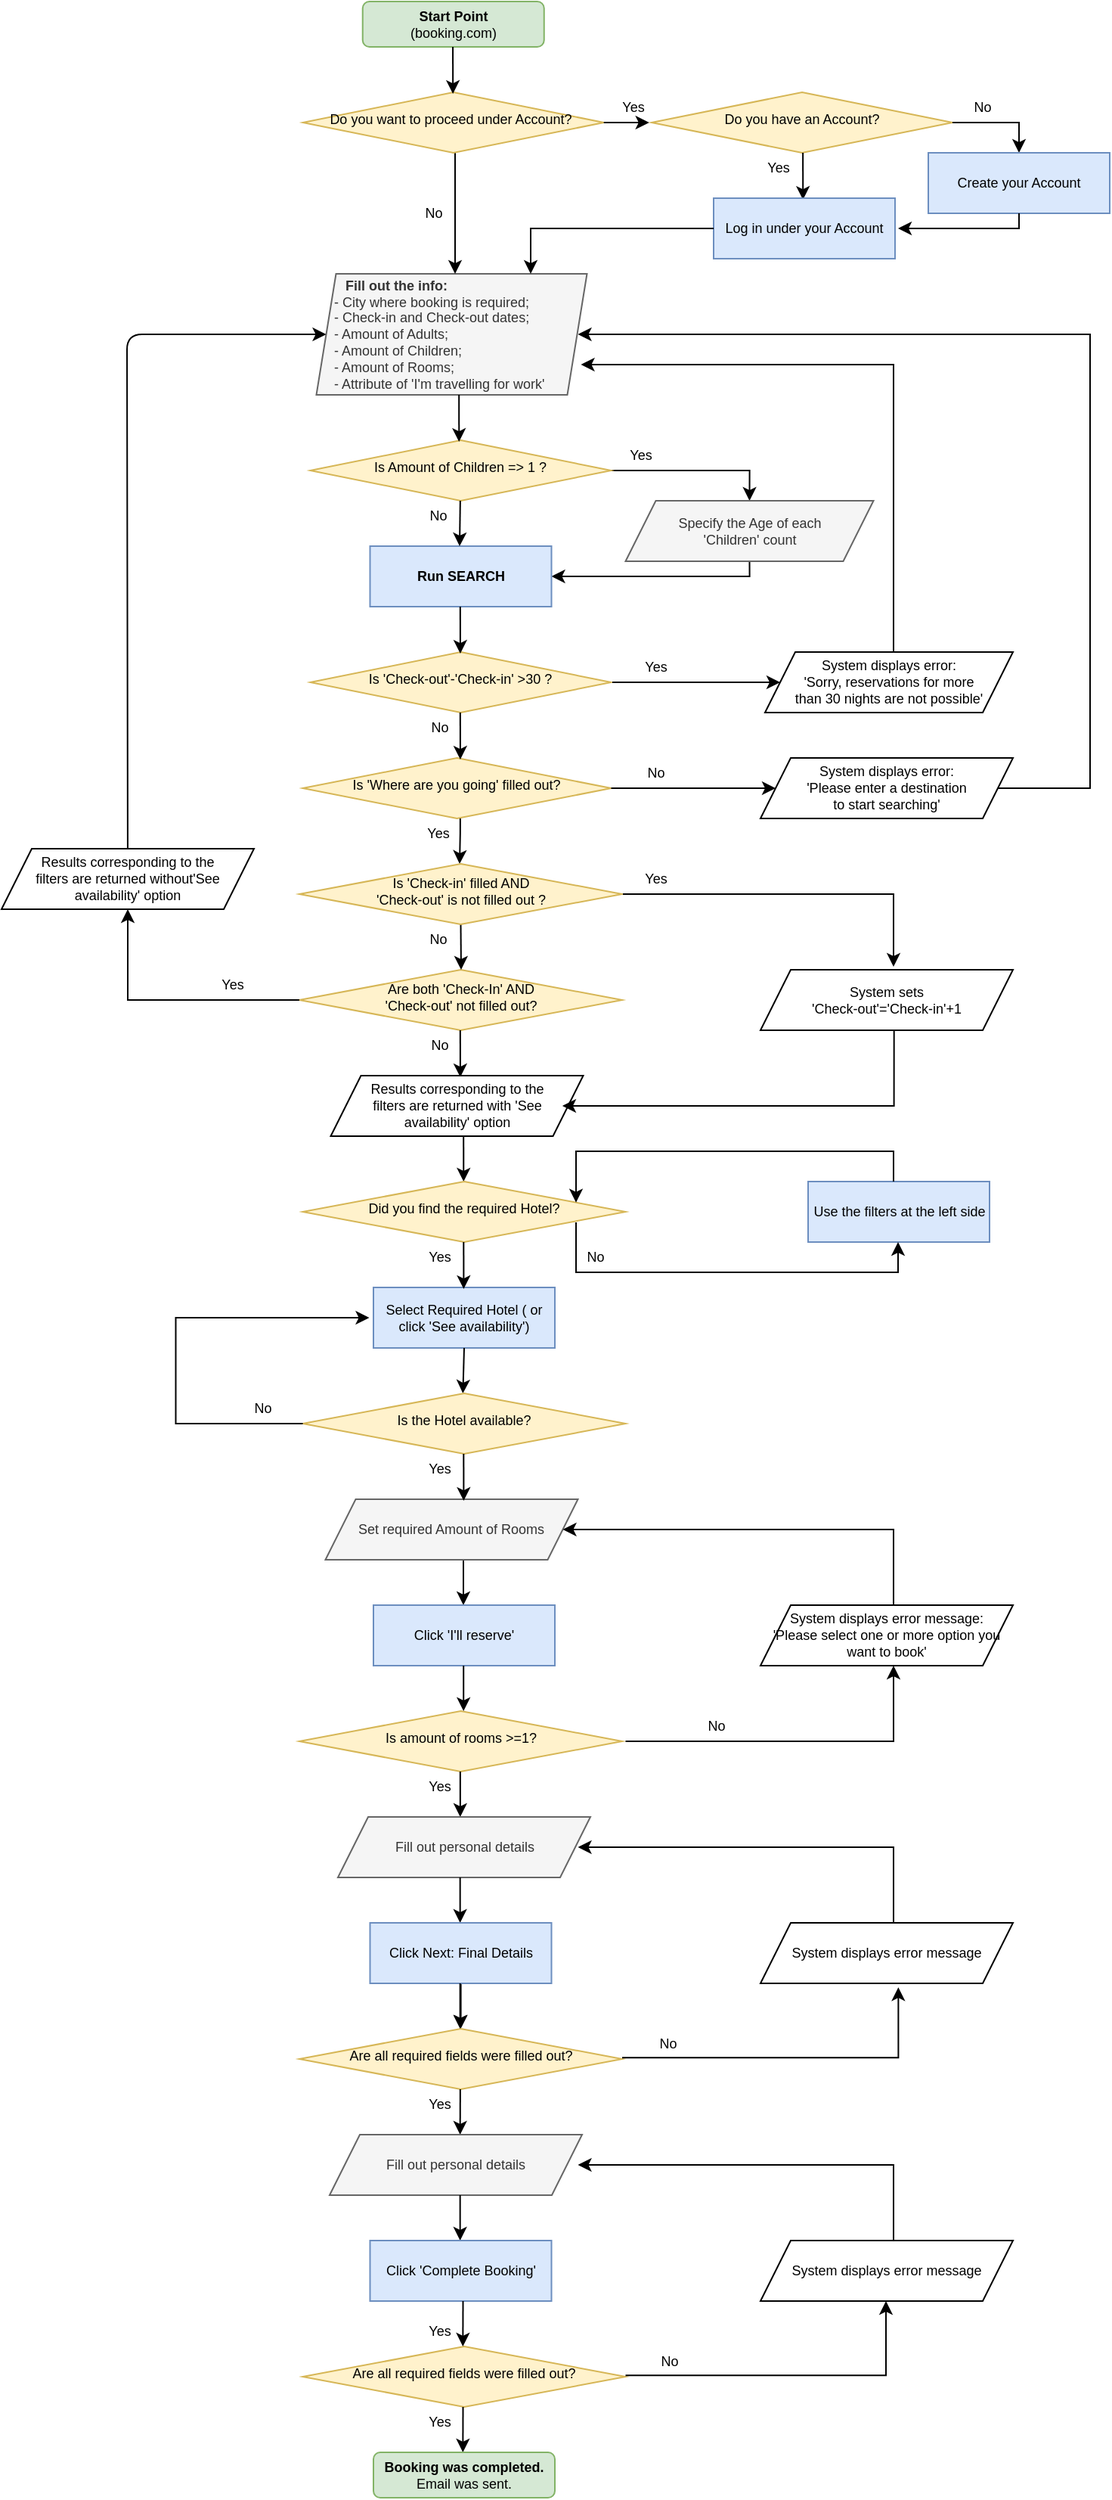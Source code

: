 <mxfile version="14.7.7" type="device"><diagram id="C5RBs43oDa-KdzZeNtuy" name="Page-1"><mxGraphModel dx="1422" dy="1931" grid="1" gridSize="10" guides="1" tooltips="1" connect="1" arrows="1" fold="1" page="1" pageScale="1" pageWidth="827" pageHeight="1169" math="0" shadow="0"><root><mxCell id="WIyWlLk6GJQsqaUBKTNV-0"/><mxCell id="WIyWlLk6GJQsqaUBKTNV-1" parent="WIyWlLk6GJQsqaUBKTNV-0"/><mxCell id="WIyWlLk6GJQsqaUBKTNV-12" value="&lt;b&gt;Start Point&lt;br style=&quot;font-size: 9px&quot;&gt;&lt;/b&gt;(booking.com)" style="rounded=1;whiteSpace=wrap;html=1;fontSize=9;glass=0;strokeWidth=1;shadow=0;fillColor=#d5e8d4;strokeColor=#82b366;" parent="WIyWlLk6GJQsqaUBKTNV-1" vertex="1"><mxGeometry x="268.87" y="-160" width="120" height="30" as="geometry"/></mxCell><mxCell id="S8VlL-_bGx9k1vK85Cva-0" value="&amp;nbsp; &amp;nbsp; &amp;nbsp; &amp;nbsp;&lt;b style=&quot;font-size: 9px;&quot;&gt;Fill out the info:&lt;/b&gt;&lt;br style=&quot;font-size: 9px;&quot;&gt;&amp;nbsp; &amp;nbsp; - City where booking is required;&lt;br style=&quot;font-size: 9px;&quot;&gt;&amp;nbsp; &amp;nbsp; - Check-in and Check-out dates;&lt;br style=&quot;font-size: 9px;&quot;&gt;&amp;nbsp; &amp;nbsp; - Amount of Adults;&lt;br style=&quot;font-size: 9px;&quot;&gt;&amp;nbsp; &amp;nbsp; - Amount of Children;&lt;br style=&quot;font-size: 9px;&quot;&gt;&amp;nbsp; &amp;nbsp; - Amount of Rooms;&lt;br style=&quot;font-size: 9px;&quot;&gt;&amp;nbsp; &amp;nbsp; - Attribute of 'I'm travelling for work'" style="shape=parallelogram;perimeter=parallelogramPerimeter;whiteSpace=wrap;html=1;fixedSize=1;align=left;fontSize=9;size=13;fillColor=#f5f5f5;strokeColor=#666666;fontColor=#333333;" parent="WIyWlLk6GJQsqaUBKTNV-1" vertex="1"><mxGeometry x="238.25" y="20" width="179" height="80" as="geometry"/></mxCell><mxCell id="S8VlL-_bGx9k1vK85Cva-6" style="edgeStyle=orthogonalEdgeStyle;rounded=0;orthogonalLoop=1;jettySize=auto;html=1;exitX=1;exitY=0.5;exitDx=0;exitDy=0;fontSize=9;entryX=0.5;entryY=0;entryDx=0;entryDy=0;" parent="WIyWlLk6GJQsqaUBKTNV-1" source="S8VlL-_bGx9k1vK85Cva-2" target="S8VlL-_bGx9k1vK85Cva-7" edge="1"><mxGeometry relative="1" as="geometry"><mxPoint x="499.25" y="210" as="targetPoint"/></mxGeometry></mxCell><mxCell id="S8VlL-_bGx9k1vK85Cva-2" value="Is Amount of Children =&amp;gt; 1 ?" style="rhombus;whiteSpace=wrap;html=1;shadow=0;fontFamily=Helvetica;fontSize=9;align=center;strokeWidth=1;spacing=6;spacingTop=-4;fillColor=#fff2cc;strokeColor=#d6b656;" parent="WIyWlLk6GJQsqaUBKTNV-1" vertex="1"><mxGeometry x="234.25" y="130" width="199" height="40" as="geometry"/></mxCell><mxCell id="S8VlL-_bGx9k1vK85Cva-27" style="edgeStyle=orthogonalEdgeStyle;rounded=0;orthogonalLoop=1;jettySize=auto;html=1;exitX=0.5;exitY=1;exitDx=0;exitDy=0;entryX=1;entryY=0.5;entryDx=0;entryDy=0;fontSize=9;" parent="WIyWlLk6GJQsqaUBKTNV-1" source="S8VlL-_bGx9k1vK85Cva-7" target="S8VlL-_bGx9k1vK85Cva-23" edge="1"><mxGeometry relative="1" as="geometry"><Array as="points"><mxPoint x="525" y="220"/></Array></mxGeometry></mxCell><mxCell id="S8VlL-_bGx9k1vK85Cva-7" value="&lt;font style=&quot;font-size: 9px&quot;&gt;Specify the Age of each &lt;br&gt;'Children' count&lt;/font&gt;" style="shape=parallelogram;perimeter=parallelogramPerimeter;whiteSpace=wrap;html=1;fixedSize=1;fontSize=9;fillColor=#f5f5f5;strokeColor=#666666;fontColor=#333333;" parent="WIyWlLk6GJQsqaUBKTNV-1" vertex="1"><mxGeometry x="442.75" y="170" width="164" height="40" as="geometry"/></mxCell><mxCell id="S8VlL-_bGx9k1vK85Cva-23" value="&lt;font style=&quot;font-size: 9px&quot;&gt;&lt;b&gt;Run SEARCH&lt;/b&gt;&lt;/font&gt;" style="rounded=0;whiteSpace=wrap;html=1;fontSize=9;fillColor=#dae8fc;strokeColor=#6c8ebf;" parent="WIyWlLk6GJQsqaUBKTNV-1" vertex="1"><mxGeometry x="273.75" y="200" width="120" height="40" as="geometry"/></mxCell><mxCell id="S8VlL-_bGx9k1vK85Cva-28" value="Yes" style="text;html=1;strokeColor=none;fillColor=none;align=center;verticalAlign=middle;whiteSpace=wrap;rounded=0;fontSize=9;" parent="WIyWlLk6GJQsqaUBKTNV-1" vertex="1"><mxGeometry x="433.25" y="130" width="40" height="20" as="geometry"/></mxCell><mxCell id="S8VlL-_bGx9k1vK85Cva-29" value="No" style="text;html=1;strokeColor=none;fillColor=none;align=center;verticalAlign=middle;whiteSpace=wrap;rounded=0;fontSize=9;" parent="WIyWlLk6GJQsqaUBKTNV-1" vertex="1"><mxGeometry x="299.25" y="170" width="40" height="20" as="geometry"/></mxCell><mxCell id="S8VlL-_bGx9k1vK85Cva-31" value="Is 'Check-out'-'Check-in' &amp;gt;30 ?" style="rhombus;whiteSpace=wrap;html=1;shadow=0;fontFamily=Helvetica;fontSize=9;align=center;strokeWidth=1;spacing=6;spacingTop=-4;fillColor=#fff2cc;strokeColor=#d6b656;" parent="WIyWlLk6GJQsqaUBKTNV-1" vertex="1"><mxGeometry x="234.25" y="270" width="199" height="40" as="geometry"/></mxCell><mxCell id="S8VlL-_bGx9k1vK85Cva-32" value="&lt;font style=&quot;font-size: 9px&quot;&gt;System displays error:&lt;br&gt;'Sorry, reservations for more &lt;br&gt;than 30 nights are not possible'&lt;br&gt;&lt;/font&gt;" style="shape=parallelogram;perimeter=parallelogramPerimeter;whiteSpace=wrap;html=1;fixedSize=1;fontSize=9;" parent="WIyWlLk6GJQsqaUBKTNV-1" vertex="1"><mxGeometry x="535" y="270" width="164" height="40" as="geometry"/></mxCell><mxCell id="S8VlL-_bGx9k1vK85Cva-34" value="Yes" style="text;html=1;strokeColor=none;fillColor=none;align=center;verticalAlign=middle;whiteSpace=wrap;rounded=0;fontSize=9;" parent="WIyWlLk6GJQsqaUBKTNV-1" vertex="1"><mxGeometry x="443.25" y="270" width="40" height="20" as="geometry"/></mxCell><mxCell id="S8VlL-_bGx9k1vK85Cva-36" value="No" style="text;html=1;strokeColor=none;fillColor=none;align=center;verticalAlign=middle;whiteSpace=wrap;rounded=0;fontSize=9;" parent="WIyWlLk6GJQsqaUBKTNV-1" vertex="1"><mxGeometry x="299.87" y="310" width="40" height="20" as="geometry"/></mxCell><mxCell id="S8VlL-_bGx9k1vK85Cva-39" value="Is 'Where are you going' filled out?" style="rhombus;whiteSpace=wrap;html=1;shadow=0;fontFamily=Helvetica;fontSize=9;align=center;strokeWidth=1;spacing=6;spacingTop=-4;fillColor=#fff2cc;strokeColor=#d6b656;" parent="WIyWlLk6GJQsqaUBKTNV-1" vertex="1"><mxGeometry x="229.25" y="340" width="204" height="40" as="geometry"/></mxCell><mxCell id="S8VlL-_bGx9k1vK85Cva-41" value="&lt;font style=&quot;font-size: 9px&quot;&gt;System displays error:&lt;br&gt;'Please enter a destination &lt;br&gt;to start searching'&lt;br&gt;&lt;/font&gt;" style="shape=parallelogram;perimeter=parallelogramPerimeter;whiteSpace=wrap;html=1;fixedSize=1;fontSize=9;" parent="WIyWlLk6GJQsqaUBKTNV-1" vertex="1"><mxGeometry x="532" y="340" width="167" height="40" as="geometry"/></mxCell><mxCell id="S8VlL-_bGx9k1vK85Cva-42" value="No" style="text;html=1;strokeColor=none;fillColor=none;align=center;verticalAlign=middle;whiteSpace=wrap;rounded=0;fontSize=9;" parent="WIyWlLk6GJQsqaUBKTNV-1" vertex="1"><mxGeometry x="443.25" y="340" width="40" height="20" as="geometry"/></mxCell><mxCell id="S8VlL-_bGx9k1vK85Cva-47" style="edgeStyle=orthogonalEdgeStyle;rounded=0;orthogonalLoop=1;jettySize=auto;html=1;exitX=0.5;exitY=1;exitDx=0;exitDy=0;fontSize=9;" parent="WIyWlLk6GJQsqaUBKTNV-1" edge="1"><mxGeometry relative="1" as="geometry"><mxPoint x="333.42" y="380" as="sourcePoint"/><mxPoint x="333" y="410" as="targetPoint"/><Array as="points"><mxPoint x="333.25" y="390"/><mxPoint x="333.25" y="390"/></Array></mxGeometry></mxCell><mxCell id="S8VlL-_bGx9k1vK85Cva-48" value="Yes" style="text;html=1;strokeColor=none;fillColor=none;align=center;verticalAlign=middle;whiteSpace=wrap;rounded=0;fontSize=9;" parent="WIyWlLk6GJQsqaUBKTNV-1" vertex="1"><mxGeometry x="299.25" y="380" width="40" height="20" as="geometry"/></mxCell><mxCell id="S8VlL-_bGx9k1vK85Cva-50" value="Are both 'Check-In' AND &lt;br&gt;'Check-out' not filled out?" style="rhombus;whiteSpace=wrap;html=1;shadow=0;fontFamily=Helvetica;fontSize=9;align=center;strokeWidth=1;spacing=6;spacingTop=-4;fillColor=#fff2cc;strokeColor=#d6b656;" parent="WIyWlLk6GJQsqaUBKTNV-1" vertex="1"><mxGeometry x="227" y="480" width="213.5" height="40" as="geometry"/></mxCell><mxCell id="S8VlL-_bGx9k1vK85Cva-53" value="Yes" style="text;html=1;strokeColor=none;fillColor=none;align=center;verticalAlign=middle;whiteSpace=wrap;rounded=0;fontSize=9;" parent="WIyWlLk6GJQsqaUBKTNV-1" vertex="1"><mxGeometry x="443.25" y="410" width="40" height="20" as="geometry"/></mxCell><mxCell id="S8VlL-_bGx9k1vK85Cva-55" style="edgeStyle=orthogonalEdgeStyle;rounded=0;orthogonalLoop=1;jettySize=auto;html=1;exitX=0.5;exitY=1;exitDx=0;exitDy=0;fontSize=9;" parent="WIyWlLk6GJQsqaUBKTNV-1" source="03BfWyK5PnUhV9TRKpgC-26" edge="1"><mxGeometry relative="1" as="geometry"><mxPoint x="334.04" y="460" as="sourcePoint"/><mxPoint x="334" y="480" as="targetPoint"/><Array as="points"/></mxGeometry></mxCell><mxCell id="S8VlL-_bGx9k1vK85Cva-56" value="No" style="text;html=1;strokeColor=none;fillColor=none;align=center;verticalAlign=middle;whiteSpace=wrap;rounded=0;fontSize=9;" parent="WIyWlLk6GJQsqaUBKTNV-1" vertex="1"><mxGeometry x="299.25" y="450" width="40" height="20" as="geometry"/></mxCell><mxCell id="S8VlL-_bGx9k1vK85Cva-71" value="" style="endArrow=classic;html=1;fontSize=9;" parent="WIyWlLk6GJQsqaUBKTNV-1" edge="1"><mxGeometry width="50" height="50" relative="1" as="geometry"><mxPoint x="330" y="-60" as="sourcePoint"/><mxPoint x="330" y="20" as="targetPoint"/></mxGeometry></mxCell><mxCell id="S8VlL-_bGx9k1vK85Cva-73" value="" style="endArrow=classic;html=1;fontSize=9;entryX=0.531;entryY=0.013;entryDx=0;entryDy=0;entryPerimeter=0;" parent="WIyWlLk6GJQsqaUBKTNV-1" edge="1"><mxGeometry width="50" height="50" relative="1" as="geometry"><mxPoint x="332.58" y="100" as="sourcePoint"/><mxPoint x="332.629" y="131.04" as="targetPoint"/></mxGeometry></mxCell><mxCell id="S8VlL-_bGx9k1vK85Cva-74" value="" style="endArrow=classic;html=1;fontSize=9;" parent="WIyWlLk6GJQsqaUBKTNV-1" edge="1"><mxGeometry width="50" height="50" relative="1" as="geometry"><mxPoint x="333.42" y="170" as="sourcePoint"/><mxPoint x="333" y="200" as="targetPoint"/></mxGeometry></mxCell><mxCell id="S8VlL-_bGx9k1vK85Cva-76" value="" style="endArrow=classic;html=1;fontSize=9;entryX=0.531;entryY=0.013;entryDx=0;entryDy=0;entryPerimeter=0;" parent="WIyWlLk6GJQsqaUBKTNV-1" edge="1"><mxGeometry width="50" height="50" relative="1" as="geometry"><mxPoint x="333.41" y="240.0" as="sourcePoint"/><mxPoint x="333.459" y="271.04" as="targetPoint"/></mxGeometry></mxCell><mxCell id="S8VlL-_bGx9k1vK85Cva-81" value="&lt;font style=&quot;font-size: 9px&quot;&gt;Select Required Hotel ( or click 'See availability')&lt;/font&gt;" style="rounded=0;whiteSpace=wrap;html=1;fontSize=9;fillColor=#dae8fc;strokeColor=#6c8ebf;" parent="WIyWlLk6GJQsqaUBKTNV-1" vertex="1"><mxGeometry x="276" y="690" width="120" height="40" as="geometry"/></mxCell><mxCell id="S8VlL-_bGx9k1vK85Cva-84" value="" style="endArrow=classic;html=1;fontSize=9;entryX=0.531;entryY=0.013;entryDx=0;entryDy=0;entryPerimeter=0;" parent="WIyWlLk6GJQsqaUBKTNV-1" edge="1"><mxGeometry width="50" height="50" relative="1" as="geometry"><mxPoint x="335.6" y="588.96" as="sourcePoint"/><mxPoint x="335.649" y="620" as="targetPoint"/></mxGeometry></mxCell><mxCell id="S8VlL-_bGx9k1vK85Cva-87" value="" style="endArrow=classic;html=1;fontSize=9;exitX=0.5;exitY=1;exitDx=0;exitDy=0;" parent="WIyWlLk6GJQsqaUBKTNV-1" source="S8VlL-_bGx9k1vK85Cva-81" edge="1"><mxGeometry width="50" height="50" relative="1" as="geometry"><mxPoint x="345.6" y="668.96" as="sourcePoint"/><mxPoint x="335.175" y="760" as="targetPoint"/></mxGeometry></mxCell><mxCell id="S8VlL-_bGx9k1vK85Cva-88" value="" style="endArrow=classic;html=1;fontSize=9;" parent="WIyWlLk6GJQsqaUBKTNV-1" edge="1"><mxGeometry width="50" height="50" relative="1" as="geometry"><mxPoint x="335.5" y="870" as="sourcePoint"/><mxPoint x="335.5" y="900" as="targetPoint"/></mxGeometry></mxCell><mxCell id="S8VlL-_bGx9k1vK85Cva-89" value="&lt;font style=&quot;font-size: 9px&quot;&gt;Click 'I'll reserve'&lt;/font&gt;" style="rounded=0;whiteSpace=wrap;html=1;fontSize=9;fillColor=#dae8fc;strokeColor=#6c8ebf;" parent="WIyWlLk6GJQsqaUBKTNV-1" vertex="1"><mxGeometry x="276" y="900" width="120" height="40" as="geometry"/></mxCell><mxCell id="S8VlL-_bGx9k1vK85Cva-90" value="Is amount of rooms &amp;gt;=1?" style="rhombus;whiteSpace=wrap;html=1;shadow=0;fontFamily=Helvetica;fontSize=9;align=center;strokeWidth=1;spacing=6;spacingTop=-4;fillColor=#fff2cc;strokeColor=#d6b656;" parent="WIyWlLk6GJQsqaUBKTNV-1" vertex="1"><mxGeometry x="227" y="970" width="213.5" height="40" as="geometry"/></mxCell><mxCell id="S8VlL-_bGx9k1vK85Cva-91" value="" style="endArrow=classic;html=1;fontSize=9;" parent="WIyWlLk6GJQsqaUBKTNV-1" edge="1"><mxGeometry width="50" height="50" relative="1" as="geometry"><mxPoint x="335.6" y="940" as="sourcePoint"/><mxPoint x="335.6" y="970" as="targetPoint"/></mxGeometry></mxCell><mxCell id="03BfWyK5PnUhV9TRKpgC-1" value="Do you want to proceed under Account?&amp;nbsp;" style="rhombus;whiteSpace=wrap;html=1;shadow=0;fontFamily=Helvetica;fontSize=9;align=center;strokeWidth=1;spacing=6;spacingTop=-4;fillColor=#fff2cc;strokeColor=#d6b656;" parent="WIyWlLk6GJQsqaUBKTNV-1" vertex="1"><mxGeometry x="229.37" y="-100" width="199" height="40" as="geometry"/></mxCell><mxCell id="03BfWyK5PnUhV9TRKpgC-2" value="" style="endArrow=classic;html=1;fontSize=9;entryX=0.531;entryY=0.013;entryDx=0;entryDy=0;entryPerimeter=0;" parent="WIyWlLk6GJQsqaUBKTNV-1" edge="1"><mxGeometry width="50" height="50" relative="1" as="geometry"><mxPoint x="328.53" y="-130" as="sourcePoint"/><mxPoint x="328.579" y="-98.96" as="targetPoint"/></mxGeometry></mxCell><mxCell id="03BfWyK5PnUhV9TRKpgC-4" value="Yes" style="text;html=1;strokeColor=none;fillColor=none;align=center;verticalAlign=middle;whiteSpace=wrap;rounded=0;fontSize=9;" parent="WIyWlLk6GJQsqaUBKTNV-1" vertex="1"><mxGeometry x="428.37" y="-100" width="40" height="20" as="geometry"/></mxCell><mxCell id="03BfWyK5PnUhV9TRKpgC-5" value="Do you have an Account?" style="rhombus;whiteSpace=wrap;html=1;shadow=0;fontFamily=Helvetica;fontSize=9;align=center;strokeWidth=1;spacing=6;spacingTop=-4;fillColor=#fff2cc;strokeColor=#d6b656;" parent="WIyWlLk6GJQsqaUBKTNV-1" vertex="1"><mxGeometry x="460" y="-100" width="199" height="40" as="geometry"/></mxCell><mxCell id="03BfWyK5PnUhV9TRKpgC-6" style="edgeStyle=orthogonalEdgeStyle;rounded=0;orthogonalLoop=1;jettySize=auto;html=1;exitX=1;exitY=0.5;exitDx=0;exitDy=0;fontSize=9;" parent="WIyWlLk6GJQsqaUBKTNV-1" edge="1"><mxGeometry relative="1" as="geometry"><mxPoint x="703" y="-60" as="targetPoint"/><mxPoint x="659" y="-80" as="sourcePoint"/><Array as="points"><mxPoint x="703" y="-80"/></Array></mxGeometry></mxCell><mxCell id="03BfWyK5PnUhV9TRKpgC-7" value="No" style="text;html=1;strokeColor=none;fillColor=none;align=center;verticalAlign=middle;whiteSpace=wrap;rounded=0;fontSize=9;" parent="WIyWlLk6GJQsqaUBKTNV-1" vertex="1"><mxGeometry x="659" y="-100" width="40" height="20" as="geometry"/></mxCell><mxCell id="03BfWyK5PnUhV9TRKpgC-9" value="&lt;font style=&quot;font-size: 9px&quot;&gt;Create your Account&lt;/font&gt;" style="rounded=0;whiteSpace=wrap;html=1;fontSize=9;fillColor=#dae8fc;strokeColor=#6c8ebf;" parent="WIyWlLk6GJQsqaUBKTNV-1" vertex="1"><mxGeometry x="643" y="-60" width="120" height="40" as="geometry"/></mxCell><mxCell id="03BfWyK5PnUhV9TRKpgC-10" value="" style="endArrow=classic;html=1;fontSize=9;entryX=0.531;entryY=0.013;entryDx=0;entryDy=0;entryPerimeter=0;" parent="WIyWlLk6GJQsqaUBKTNV-1" edge="1"><mxGeometry width="50" height="50" relative="1" as="geometry"><mxPoint x="560.06" y="-60" as="sourcePoint"/><mxPoint x="560.109" y="-28.96" as="targetPoint"/></mxGeometry></mxCell><mxCell id="03BfWyK5PnUhV9TRKpgC-13" value="&lt;font style=&quot;font-size: 9px&quot;&gt;Log in under your Account&lt;/font&gt;" style="rounded=0;whiteSpace=wrap;html=1;fontSize=9;fillColor=#dae8fc;strokeColor=#6c8ebf;" parent="WIyWlLk6GJQsqaUBKTNV-1" vertex="1"><mxGeometry x="501" y="-30" width="120" height="40" as="geometry"/></mxCell><mxCell id="03BfWyK5PnUhV9TRKpgC-15" style="edgeStyle=orthogonalEdgeStyle;rounded=0;orthogonalLoop=1;jettySize=auto;html=1;fontSize=9;exitX=0.5;exitY=1;exitDx=0;exitDy=0;" parent="WIyWlLk6GJQsqaUBKTNV-1" source="03BfWyK5PnUhV9TRKpgC-9" edge="1"><mxGeometry relative="1" as="geometry"><mxPoint x="623" y="-10" as="targetPoint"/><mxPoint x="703" y="-10" as="sourcePoint"/><Array as="points"><mxPoint x="703" y="-10"/><mxPoint x="623" y="-10"/></Array></mxGeometry></mxCell><mxCell id="03BfWyK5PnUhV9TRKpgC-16" value="Yes" style="text;html=1;strokeColor=none;fillColor=none;align=center;verticalAlign=middle;whiteSpace=wrap;rounded=0;fontSize=9;" parent="WIyWlLk6GJQsqaUBKTNV-1" vertex="1"><mxGeometry x="523.5" y="-60" width="40" height="20" as="geometry"/></mxCell><mxCell id="03BfWyK5PnUhV9TRKpgC-18" value="No" style="text;html=1;strokeColor=none;fillColor=none;align=center;verticalAlign=middle;whiteSpace=wrap;rounded=0;fontSize=9;" parent="WIyWlLk6GJQsqaUBKTNV-1" vertex="1"><mxGeometry x="296" y="-30" width="40" height="20" as="geometry"/></mxCell><mxCell id="03BfWyK5PnUhV9TRKpgC-22" value="" style="endArrow=classic;html=1;entryX=0;entryY=0.5;entryDx=0;entryDy=0;" parent="WIyWlLk6GJQsqaUBKTNV-1" target="S8VlL-_bGx9k1vK85Cva-32" edge="1"><mxGeometry width="50" height="50" relative="1" as="geometry"><mxPoint x="434" y="290" as="sourcePoint"/><mxPoint x="484.37" y="280" as="targetPoint"/></mxGeometry></mxCell><mxCell id="03BfWyK5PnUhV9TRKpgC-23" style="edgeStyle=orthogonalEdgeStyle;rounded=0;orthogonalLoop=1;jettySize=auto;html=1;fontSize=9;" parent="WIyWlLk6GJQsqaUBKTNV-1" edge="1"><mxGeometry relative="1" as="geometry"><mxPoint x="413.25" y="80" as="targetPoint"/><mxPoint x="620" y="270" as="sourcePoint"/><Array as="points"><mxPoint x="620" y="80"/></Array></mxGeometry></mxCell><mxCell id="03BfWyK5PnUhV9TRKpgC-24" value="" style="endArrow=classic;html=1;exitX=1;exitY=0.5;exitDx=0;exitDy=0;" parent="WIyWlLk6GJQsqaUBKTNV-1" source="S8VlL-_bGx9k1vK85Cva-39" target="S8VlL-_bGx9k1vK85Cva-41" edge="1"><mxGeometry width="50" height="50" relative="1" as="geometry"><mxPoint x="393.25" y="220" as="sourcePoint"/><mxPoint x="443.25" y="170" as="targetPoint"/></mxGeometry></mxCell><mxCell id="03BfWyK5PnUhV9TRKpgC-25" style="edgeStyle=orthogonalEdgeStyle;rounded=0;orthogonalLoop=1;jettySize=auto;html=1;fontSize=9;exitX=1;exitY=0.5;exitDx=0;exitDy=0;" parent="WIyWlLk6GJQsqaUBKTNV-1" source="S8VlL-_bGx9k1vK85Cva-41" edge="1"><mxGeometry relative="1" as="geometry"><mxPoint x="411.25" y="60" as="targetPoint"/><mxPoint x="654.25" y="440" as="sourcePoint"/><Array as="points"><mxPoint x="750" y="360"/><mxPoint x="750" y="60"/></Array></mxGeometry></mxCell><mxCell id="03BfWyK5PnUhV9TRKpgC-26" value="Is 'Check-in' filled AND &lt;br style=&quot;font-size: 9px;&quot;&gt;'Check-out' is not filled out ?" style="rhombus;whiteSpace=wrap;html=1;shadow=0;fontFamily=Helvetica;fontSize=9;align=center;strokeWidth=1;spacing=6;spacingTop=-4;fillColor=#fff2cc;strokeColor=#d6b656;" parent="WIyWlLk6GJQsqaUBKTNV-1" vertex="1"><mxGeometry x="227" y="410" width="213.5" height="40" as="geometry"/></mxCell><mxCell id="03BfWyK5PnUhV9TRKpgC-27" value="" style="endArrow=classic;html=1;fontSize=9;entryX=0.531;entryY=0.013;entryDx=0;entryDy=0;entryPerimeter=0;" parent="WIyWlLk6GJQsqaUBKTNV-1" edge="1"><mxGeometry width="50" height="50" relative="1" as="geometry"><mxPoint x="333.41" y="520.0" as="sourcePoint"/><mxPoint x="333.459" y="551.04" as="targetPoint"/></mxGeometry></mxCell><mxCell id="03BfWyK5PnUhV9TRKpgC-28" value="No" style="text;html=1;strokeColor=none;fillColor=none;align=center;verticalAlign=middle;whiteSpace=wrap;rounded=0;fontSize=9;" parent="WIyWlLk6GJQsqaUBKTNV-1" vertex="1"><mxGeometry x="299.87" y="520" width="40" height="20" as="geometry"/></mxCell><mxCell id="03BfWyK5PnUhV9TRKpgC-30" value="&lt;font style=&quot;font-size: 9px&quot;&gt;System sets&lt;br&gt;'Check-out'='Check-in'+1&lt;br&gt;&lt;/font&gt;" style="shape=parallelogram;perimeter=parallelogramPerimeter;whiteSpace=wrap;html=1;fixedSize=1;fontSize=9;" parent="WIyWlLk6GJQsqaUBKTNV-1" vertex="1"><mxGeometry x="532" y="480" width="167" height="40" as="geometry"/></mxCell><mxCell id="03BfWyK5PnUhV9TRKpgC-31" value="Results corresponding to the &lt;br&gt;filters are returned with 'See &lt;br&gt;availability' option" style="shape=parallelogram;perimeter=parallelogramPerimeter;whiteSpace=wrap;html=1;fixedSize=1;fontSize=9;" parent="WIyWlLk6GJQsqaUBKTNV-1" vertex="1"><mxGeometry x="247.75" y="550" width="167" height="40" as="geometry"/></mxCell><mxCell id="03BfWyK5PnUhV9TRKpgC-38" style="edgeStyle=orthogonalEdgeStyle;rounded=0;orthogonalLoop=1;jettySize=auto;html=1;fontSize=9;" parent="WIyWlLk6GJQsqaUBKTNV-1" edge="1"><mxGeometry relative="1" as="geometry"><mxPoint x="620" y="478" as="targetPoint"/><mxPoint x="441" y="430" as="sourcePoint"/><Array as="points"><mxPoint x="620" y="430"/><mxPoint x="620" y="478"/></Array></mxGeometry></mxCell><mxCell id="03BfWyK5PnUhV9TRKpgC-39" style="edgeStyle=orthogonalEdgeStyle;rounded=0;orthogonalLoop=1;jettySize=auto;html=1;exitX=0;exitY=0.5;exitDx=0;exitDy=0;fontSize=9;entryX=0.5;entryY=1;entryDx=0;entryDy=0;" parent="WIyWlLk6GJQsqaUBKTNV-1" source="S8VlL-_bGx9k1vK85Cva-50" target="03BfWyK5PnUhV9TRKpgC-32" edge="1"><mxGeometry relative="1" as="geometry"><mxPoint x="143.25" y="520" as="targetPoint"/><mxPoint x="103.25" y="590" as="sourcePoint"/><Array as="points"><mxPoint x="113" y="500"/></Array></mxGeometry></mxCell><mxCell id="03BfWyK5PnUhV9TRKpgC-40" value="Yes" style="text;html=1;strokeColor=none;fillColor=none;align=center;verticalAlign=middle;whiteSpace=wrap;rounded=0;fontSize=9;" parent="WIyWlLk6GJQsqaUBKTNV-1" vertex="1"><mxGeometry x="163.25" y="480" width="40" height="20" as="geometry"/></mxCell><mxCell id="03BfWyK5PnUhV9TRKpgC-41" value="" style="endArrow=classic;html=1;entryX=0;entryY=0.5;entryDx=0;entryDy=0;startArrow=none;" parent="WIyWlLk6GJQsqaUBKTNV-1" source="03BfWyK5PnUhV9TRKpgC-32" target="S8VlL-_bGx9k1vK85Cva-0" edge="1"><mxGeometry width="50" height="50" relative="1" as="geometry"><mxPoint x="143.25" y="560" as="sourcePoint"/><mxPoint x="193.25" y="510" as="targetPoint"/><Array as="points"><mxPoint x="113" y="60"/></Array></mxGeometry></mxCell><mxCell id="03BfWyK5PnUhV9TRKpgC-42" value="Did you find the required Hotel?" style="rhombus;whiteSpace=wrap;html=1;shadow=0;fontFamily=Helvetica;fontSize=9;align=center;strokeWidth=1;spacing=6;spacingTop=-4;fillColor=#fff2cc;strokeColor=#d6b656;" parent="WIyWlLk6GJQsqaUBKTNV-1" vertex="1"><mxGeometry x="229.25" y="620" width="213.5" height="40" as="geometry"/></mxCell><mxCell id="03BfWyK5PnUhV9TRKpgC-43" value="" style="endArrow=classic;html=1;fontSize=9;entryX=0.531;entryY=0.013;entryDx=0;entryDy=0;entryPerimeter=0;" parent="WIyWlLk6GJQsqaUBKTNV-1" edge="1"><mxGeometry width="50" height="50" relative="1" as="geometry"><mxPoint x="335.66" y="660" as="sourcePoint"/><mxPoint x="335.709" y="691.04" as="targetPoint"/></mxGeometry></mxCell><mxCell id="03BfWyK5PnUhV9TRKpgC-44" value="Yes" style="text;html=1;strokeColor=none;fillColor=none;align=center;verticalAlign=middle;whiteSpace=wrap;rounded=0;fontSize=9;" parent="WIyWlLk6GJQsqaUBKTNV-1" vertex="1"><mxGeometry x="299.87" y="660" width="40" height="20" as="geometry"/></mxCell><mxCell id="03BfWyK5PnUhV9TRKpgC-45" value="Use the filters at the left side" style="rounded=0;whiteSpace=wrap;html=1;fontSize=9;fillColor=#dae8fc;strokeColor=#6c8ebf;" parent="WIyWlLk6GJQsqaUBKTNV-1" vertex="1"><mxGeometry x="563.5" y="620" width="120" height="40" as="geometry"/></mxCell><mxCell id="03BfWyK5PnUhV9TRKpgC-52" style="edgeStyle=orthogonalEdgeStyle;rounded=0;orthogonalLoop=1;jettySize=auto;html=1;fontSize=9;" parent="WIyWlLk6GJQsqaUBKTNV-1" target="03BfWyK5PnUhV9TRKpgC-45" edge="1"><mxGeometry relative="1" as="geometry"><mxPoint x="531.25" y="670" as="targetPoint"/><mxPoint x="410" y="647" as="sourcePoint"/><Array as="points"><mxPoint x="410" y="647"/><mxPoint x="410" y="680"/><mxPoint x="623" y="680"/></Array></mxGeometry></mxCell><mxCell id="03BfWyK5PnUhV9TRKpgC-53" value="No" style="text;html=1;strokeColor=none;fillColor=none;align=center;verticalAlign=middle;whiteSpace=wrap;rounded=0;fontSize=9;" parent="WIyWlLk6GJQsqaUBKTNV-1" vertex="1"><mxGeometry x="403.25" y="660" width="40" height="20" as="geometry"/></mxCell><mxCell id="03BfWyK5PnUhV9TRKpgC-55" value="Set required Amount of Rooms" style="shape=parallelogram;perimeter=parallelogramPerimeter;whiteSpace=wrap;html=1;fixedSize=1;fontSize=9;fillColor=#f5f5f5;strokeColor=#666666;fontColor=#333333;" parent="WIyWlLk6GJQsqaUBKTNV-1" vertex="1"><mxGeometry x="244.25" y="830" width="167" height="40" as="geometry"/></mxCell><mxCell id="03BfWyK5PnUhV9TRKpgC-56" value="&lt;font style=&quot;font-size: 9px&quot;&gt;System displays error message:&lt;br&gt;'Please select one or more option you want to book'&lt;br&gt;&lt;/font&gt;" style="shape=parallelogram;perimeter=parallelogramPerimeter;whiteSpace=wrap;html=1;fixedSize=1;fontSize=9;" parent="WIyWlLk6GJQsqaUBKTNV-1" vertex="1"><mxGeometry x="532" y="900" width="167" height="40" as="geometry"/></mxCell><mxCell id="03BfWyK5PnUhV9TRKpgC-57" style="edgeStyle=orthogonalEdgeStyle;rounded=0;orthogonalLoop=1;jettySize=auto;html=1;fontSize=9;entryX=1;entryY=0.5;entryDx=0;entryDy=0;exitX=0.5;exitY=0;exitDx=0;exitDy=0;" parent="WIyWlLk6GJQsqaUBKTNV-1" source="03BfWyK5PnUhV9TRKpgC-56" target="03BfWyK5PnUhV9TRKpgC-55" edge="1"><mxGeometry relative="1" as="geometry"><mxPoint x="417.275" y="860" as="targetPoint"/><mxPoint x="620" y="890" as="sourcePoint"/><Array as="points"><mxPoint x="620" y="900"/><mxPoint x="620" y="850"/></Array></mxGeometry></mxCell><mxCell id="03BfWyK5PnUhV9TRKpgC-60" style="edgeStyle=orthogonalEdgeStyle;rounded=0;orthogonalLoop=1;jettySize=auto;html=1;exitX=0.5;exitY=1;exitDx=0;exitDy=0;fontSize=9;" parent="WIyWlLk6GJQsqaUBKTNV-1" edge="1"><mxGeometry relative="1" as="geometry"><mxPoint x="442.75" y="990" as="sourcePoint"/><mxPoint x="620" y="940" as="targetPoint"/><Array as="points"><mxPoint x="620" y="990"/><mxPoint x="620" y="960"/></Array></mxGeometry></mxCell><mxCell id="03BfWyK5PnUhV9TRKpgC-61" value="No" style="text;html=1;strokeColor=none;fillColor=none;align=center;verticalAlign=middle;whiteSpace=wrap;rounded=0;fontSize=9;" parent="WIyWlLk6GJQsqaUBKTNV-1" vertex="1"><mxGeometry x="483.25" y="970" width="40" height="20" as="geometry"/></mxCell><mxCell id="03BfWyK5PnUhV9TRKpgC-63" value="" style="endArrow=classic;html=1;fontSize=9;" parent="WIyWlLk6GJQsqaUBKTNV-1" edge="1"><mxGeometry width="50" height="50" relative="1" as="geometry"><mxPoint x="333.41" y="1010" as="sourcePoint"/><mxPoint x="333.41" y="1040" as="targetPoint"/></mxGeometry></mxCell><mxCell id="03BfWyK5PnUhV9TRKpgC-64" value="Yes" style="text;html=1;strokeColor=none;fillColor=none;align=center;verticalAlign=middle;whiteSpace=wrap;rounded=0;fontSize=9;" parent="WIyWlLk6GJQsqaUBKTNV-1" vertex="1"><mxGeometry x="299.87" y="1010" width="40" height="20" as="geometry"/></mxCell><mxCell id="03BfWyK5PnUhV9TRKpgC-65" value="Is the Hotel available?" style="rhombus;whiteSpace=wrap;html=1;shadow=0;fontFamily=Helvetica;fontSize=9;align=center;strokeWidth=1;spacing=6;spacingTop=-4;fillColor=#fff2cc;strokeColor=#d6b656;" parent="WIyWlLk6GJQsqaUBKTNV-1" vertex="1"><mxGeometry x="229.25" y="760" width="213.5" height="40" as="geometry"/></mxCell><mxCell id="03BfWyK5PnUhV9TRKpgC-66" value="" style="endArrow=classic;html=1;fontSize=9;entryX=0.531;entryY=0.013;entryDx=0;entryDy=0;entryPerimeter=0;" parent="WIyWlLk6GJQsqaUBKTNV-1" edge="1"><mxGeometry width="50" height="50" relative="1" as="geometry"><mxPoint x="335.66" y="800" as="sourcePoint"/><mxPoint x="335.709" y="831.04" as="targetPoint"/></mxGeometry></mxCell><mxCell id="03BfWyK5PnUhV9TRKpgC-67" value="Yes" style="text;html=1;strokeColor=none;fillColor=none;align=center;verticalAlign=middle;whiteSpace=wrap;rounded=0;fontSize=9;" parent="WIyWlLk6GJQsqaUBKTNV-1" vertex="1"><mxGeometry x="299.87" y="800" width="40" height="20" as="geometry"/></mxCell><mxCell id="03BfWyK5PnUhV9TRKpgC-68" style="edgeStyle=orthogonalEdgeStyle;rounded=0;orthogonalLoop=1;jettySize=auto;html=1;exitX=0;exitY=0.5;exitDx=0;exitDy=0;fontSize=9;" parent="WIyWlLk6GJQsqaUBKTNV-1" edge="1"><mxGeometry relative="1" as="geometry"><mxPoint x="273.25" y="710" as="targetPoint"/><mxPoint x="229.25" y="780" as="sourcePoint"/><Array as="points"><mxPoint x="145.25" y="780"/><mxPoint x="145.25" y="710"/><mxPoint x="229.25" y="710"/></Array></mxGeometry></mxCell><mxCell id="03BfWyK5PnUhV9TRKpgC-69" value="No" style="text;html=1;strokeColor=none;fillColor=none;align=center;verticalAlign=middle;whiteSpace=wrap;rounded=0;fontSize=9;" parent="WIyWlLk6GJQsqaUBKTNV-1" vertex="1"><mxGeometry x="183.25" y="760" width="40" height="20" as="geometry"/></mxCell><mxCell id="03BfWyK5PnUhV9TRKpgC-70" value="" style="endArrow=classic;html=1;entryX=0.75;entryY=1;entryDx=0;entryDy=0;exitX=1;exitY=0.5;exitDx=0;exitDy=0;" parent="WIyWlLk6GJQsqaUBKTNV-1" source="03BfWyK5PnUhV9TRKpgC-1" target="03BfWyK5PnUhV9TRKpgC-4" edge="1"><mxGeometry width="50" height="50" relative="1" as="geometry"><mxPoint x="380" y="-30" as="sourcePoint"/><mxPoint x="430" y="-80" as="targetPoint"/></mxGeometry></mxCell><mxCell id="03BfWyK5PnUhV9TRKpgC-71" style="edgeStyle=orthogonalEdgeStyle;rounded=0;orthogonalLoop=1;jettySize=auto;html=1;fontSize=9;exitX=0;exitY=0.5;exitDx=0;exitDy=0;" parent="WIyWlLk6GJQsqaUBKTNV-1" source="03BfWyK5PnUhV9TRKpgC-13" edge="1"><mxGeometry relative="1" as="geometry"><mxPoint x="380" y="20" as="targetPoint"/><mxPoint x="480.0" y="-10" as="sourcePoint"/><Array as="points"><mxPoint x="380" y="-10"/></Array></mxGeometry></mxCell><mxCell id="03BfWyK5PnUhV9TRKpgC-73" value="&lt;font style=&quot;font-size: 9px&quot;&gt;Fill out personal details&lt;br&gt;&lt;/font&gt;" style="shape=parallelogram;perimeter=parallelogramPerimeter;whiteSpace=wrap;html=1;fixedSize=1;fontSize=9;fillColor=#f5f5f5;strokeColor=#666666;fontColor=#333333;" parent="WIyWlLk6GJQsqaUBKTNV-1" vertex="1"><mxGeometry x="252.5" y="1040" width="167" height="40" as="geometry"/></mxCell><mxCell id="03BfWyK5PnUhV9TRKpgC-74" value="" style="endArrow=classic;html=1;fontSize=9;" parent="WIyWlLk6GJQsqaUBKTNV-1" edge="1"><mxGeometry width="50" height="50" relative="1" as="geometry"><mxPoint x="333.33" y="1080" as="sourcePoint"/><mxPoint x="333.33" y="1110" as="targetPoint"/></mxGeometry></mxCell><mxCell id="03BfWyK5PnUhV9TRKpgC-84" value="" style="edgeStyle=orthogonalEdgeStyle;rounded=0;orthogonalLoop=1;jettySize=auto;html=1;" parent="WIyWlLk6GJQsqaUBKTNV-1" source="03BfWyK5PnUhV9TRKpgC-75" target="03BfWyK5PnUhV9TRKpgC-76" edge="1"><mxGeometry relative="1" as="geometry"/></mxCell><mxCell id="03BfWyK5PnUhV9TRKpgC-75" value="&lt;font style=&quot;font-size: 9px&quot;&gt;Click Next: Final Details&lt;/font&gt;" style="rounded=0;whiteSpace=wrap;html=1;fontSize=9;fillColor=#dae8fc;strokeColor=#6c8ebf;" parent="WIyWlLk6GJQsqaUBKTNV-1" vertex="1"><mxGeometry x="273.75" y="1110" width="120" height="40" as="geometry"/></mxCell><mxCell id="03BfWyK5PnUhV9TRKpgC-76" value="Are all required fields were filled out?" style="rhombus;whiteSpace=wrap;html=1;shadow=0;fontFamily=Helvetica;fontSize=9;align=center;strokeWidth=1;spacing=6;spacingTop=-4;fillColor=#fff2cc;strokeColor=#d6b656;" parent="WIyWlLk6GJQsqaUBKTNV-1" vertex="1"><mxGeometry x="227" y="1180" width="213.5" height="40" as="geometry"/></mxCell><mxCell id="03BfWyK5PnUhV9TRKpgC-78" value="" style="endArrow=classic;html=1;fontSize=9;" parent="WIyWlLk6GJQsqaUBKTNV-1" edge="1"><mxGeometry width="50" height="50" relative="1" as="geometry"><mxPoint x="333.33" y="1150" as="sourcePoint"/><mxPoint x="333.33" y="1180" as="targetPoint"/></mxGeometry></mxCell><mxCell id="03BfWyK5PnUhV9TRKpgC-79" style="edgeStyle=orthogonalEdgeStyle;rounded=0;orthogonalLoop=1;jettySize=auto;html=1;exitX=0.5;exitY=1;exitDx=0;exitDy=0;entryX=0.546;entryY=1.065;entryDx=0;entryDy=0;fontSize=9;entryPerimeter=0;" parent="WIyWlLk6GJQsqaUBKTNV-1" target="03BfWyK5PnUhV9TRKpgC-80" edge="1"><mxGeometry relative="1" as="geometry"><mxPoint x="440.5" y="1199.12" as="sourcePoint"/><mxPoint x="560.63" y="1150" as="targetPoint"/><Array as="points"><mxPoint x="623" y="1199"/></Array></mxGeometry></mxCell><mxCell id="03BfWyK5PnUhV9TRKpgC-80" value="&lt;font style=&quot;font-size: 9px&quot;&gt;System displays error message&lt;br&gt;&lt;/font&gt;" style="shape=parallelogram;perimeter=parallelogramPerimeter;whiteSpace=wrap;html=1;fixedSize=1;fontSize=9;" parent="WIyWlLk6GJQsqaUBKTNV-1" vertex="1"><mxGeometry x="532" y="1110" width="167" height="40" as="geometry"/></mxCell><mxCell id="03BfWyK5PnUhV9TRKpgC-81" value="No" style="text;html=1;strokeColor=none;fillColor=none;align=center;verticalAlign=middle;whiteSpace=wrap;rounded=0;fontSize=9;" parent="WIyWlLk6GJQsqaUBKTNV-1" vertex="1"><mxGeometry x="451.25" y="1180" width="40" height="20" as="geometry"/></mxCell><mxCell id="03BfWyK5PnUhV9TRKpgC-83" style="edgeStyle=orthogonalEdgeStyle;rounded=0;orthogonalLoop=1;jettySize=auto;html=1;fontSize=9;exitX=0.5;exitY=0;exitDx=0;exitDy=0;entryX=1;entryY=0.5;entryDx=0;entryDy=0;" parent="WIyWlLk6GJQsqaUBKTNV-1" edge="1"><mxGeometry relative="1" as="geometry"><mxPoint x="411.25" y="1060" as="targetPoint"/><mxPoint x="569.27" y="1110" as="sourcePoint"/><Array as="points"><mxPoint x="620" y="1110"/><mxPoint x="620" y="1060"/></Array></mxGeometry></mxCell><mxCell id="03BfWyK5PnUhV9TRKpgC-85" value="" style="edgeStyle=orthogonalEdgeStyle;rounded=0;orthogonalLoop=1;jettySize=auto;html=1;" parent="WIyWlLk6GJQsqaUBKTNV-1" edge="1"><mxGeometry relative="1" as="geometry"><mxPoint x="333.413" y="1220" as="sourcePoint"/><mxPoint x="333.33" y="1250" as="targetPoint"/></mxGeometry></mxCell><mxCell id="03BfWyK5PnUhV9TRKpgC-86" value="Yes" style="text;html=1;strokeColor=none;fillColor=none;align=center;verticalAlign=middle;whiteSpace=wrap;rounded=0;fontSize=9;" parent="WIyWlLk6GJQsqaUBKTNV-1" vertex="1"><mxGeometry x="299.87" y="1220" width="40" height="20" as="geometry"/></mxCell><mxCell id="03BfWyK5PnUhV9TRKpgC-87" value="&lt;font style=&quot;font-size: 9px&quot;&gt;Fill out personal details&lt;br&gt;&lt;/font&gt;" style="shape=parallelogram;perimeter=parallelogramPerimeter;whiteSpace=wrap;html=1;fixedSize=1;fontSize=9;fillColor=#f5f5f5;strokeColor=#666666;fontColor=#333333;" parent="WIyWlLk6GJQsqaUBKTNV-1" vertex="1"><mxGeometry x="247" y="1250" width="167" height="40" as="geometry"/></mxCell><mxCell id="03BfWyK5PnUhV9TRKpgC-88" value="" style="endArrow=classic;html=1;fontSize=9;" parent="WIyWlLk6GJQsqaUBKTNV-1" edge="1"><mxGeometry width="50" height="50" relative="1" as="geometry"><mxPoint x="333.33" y="1290" as="sourcePoint"/><mxPoint x="333.33" y="1320" as="targetPoint"/></mxGeometry></mxCell><mxCell id="03BfWyK5PnUhV9TRKpgC-89" value="Yes" style="text;html=1;strokeColor=none;fillColor=none;align=center;verticalAlign=middle;whiteSpace=wrap;rounded=0;fontSize=9;" parent="WIyWlLk6GJQsqaUBKTNV-1" vertex="1"><mxGeometry x="299.87" y="1370" width="40" height="20" as="geometry"/></mxCell><mxCell id="03BfWyK5PnUhV9TRKpgC-90" value="Are all required fields were filled out?" style="rhombus;whiteSpace=wrap;html=1;shadow=0;fontFamily=Helvetica;fontSize=9;align=center;strokeWidth=1;spacing=6;spacingTop=-4;fillColor=#fff2cc;strokeColor=#d6b656;" parent="WIyWlLk6GJQsqaUBKTNV-1" vertex="1"><mxGeometry x="229.25" y="1390" width="213.5" height="40" as="geometry"/></mxCell><mxCell id="03BfWyK5PnUhV9TRKpgC-91" style="edgeStyle=orthogonalEdgeStyle;rounded=0;orthogonalLoop=1;jettySize=auto;html=1;exitX=0.5;exitY=1;exitDx=0;exitDy=0;entryX=0.5;entryY=1;entryDx=0;entryDy=0;fontSize=9;" parent="WIyWlLk6GJQsqaUBKTNV-1" target="03BfWyK5PnUhV9TRKpgC-92" edge="1"><mxGeometry relative="1" as="geometry"><mxPoint x="442.75" y="1409.12" as="sourcePoint"/><mxPoint x="562.88" y="1360" as="targetPoint"/><Array as="points"><mxPoint x="615" y="1409"/><mxPoint x="615" y="1360"/></Array></mxGeometry></mxCell><mxCell id="03BfWyK5PnUhV9TRKpgC-92" value="&lt;font style=&quot;font-size: 9px&quot;&gt;System displays error message&lt;br&gt;&lt;/font&gt;" style="shape=parallelogram;perimeter=parallelogramPerimeter;whiteSpace=wrap;html=1;fixedSize=1;fontSize=9;" parent="WIyWlLk6GJQsqaUBKTNV-1" vertex="1"><mxGeometry x="532" y="1320" width="167" height="40" as="geometry"/></mxCell><mxCell id="03BfWyK5PnUhV9TRKpgC-93" value="&lt;font style=&quot;font-size: 9px&quot;&gt;Click 'Complete Booking'&lt;/font&gt;" style="rounded=0;whiteSpace=wrap;html=1;fontSize=9;fillColor=#dae8fc;strokeColor=#6c8ebf;" parent="WIyWlLk6GJQsqaUBKTNV-1" vertex="1"><mxGeometry x="273.75" y="1320" width="120" height="40" as="geometry"/></mxCell><mxCell id="03BfWyK5PnUhV9TRKpgC-96" value="" style="edgeStyle=orthogonalEdgeStyle;rounded=0;orthogonalLoop=1;jettySize=auto;html=1;" parent="WIyWlLk6GJQsqaUBKTNV-1" edge="1"><mxGeometry relative="1" as="geometry"><mxPoint x="335.253" y="1360" as="sourcePoint"/><mxPoint x="335.17" y="1390" as="targetPoint"/></mxGeometry></mxCell><mxCell id="03BfWyK5PnUhV9TRKpgC-98" value="No" style="text;html=1;strokeColor=none;fillColor=none;align=center;verticalAlign=middle;whiteSpace=wrap;rounded=0;fontSize=9;" parent="WIyWlLk6GJQsqaUBKTNV-1" vertex="1"><mxGeometry x="451.87" y="1390" width="40" height="20" as="geometry"/></mxCell><mxCell id="03BfWyK5PnUhV9TRKpgC-100" style="edgeStyle=orthogonalEdgeStyle;rounded=0;orthogonalLoop=1;jettySize=auto;html=1;fontSize=9;exitX=0.5;exitY=0;exitDx=0;exitDy=0;entryX=1;entryY=0.5;entryDx=0;entryDy=0;" parent="WIyWlLk6GJQsqaUBKTNV-1" edge="1"><mxGeometry relative="1" as="geometry"><mxPoint x="411.25" y="1270" as="targetPoint"/><mxPoint x="569.27" y="1320" as="sourcePoint"/><Array as="points"><mxPoint x="620" y="1320"/><mxPoint x="620" y="1270"/></Array></mxGeometry></mxCell><mxCell id="03BfWyK5PnUhV9TRKpgC-101" value="" style="edgeStyle=orthogonalEdgeStyle;rounded=0;orthogonalLoop=1;jettySize=auto;html=1;" parent="WIyWlLk6GJQsqaUBKTNV-1" edge="1"><mxGeometry relative="1" as="geometry"><mxPoint x="335.253" y="1430" as="sourcePoint"/><mxPoint x="335.17" y="1460" as="targetPoint"/></mxGeometry></mxCell><mxCell id="03BfWyK5PnUhV9TRKpgC-102" value="Yes" style="text;html=1;strokeColor=none;fillColor=none;align=center;verticalAlign=middle;whiteSpace=wrap;rounded=0;fontSize=9;" parent="WIyWlLk6GJQsqaUBKTNV-1" vertex="1"><mxGeometry x="299.87" y="1430" width="40" height="20" as="geometry"/></mxCell><mxCell id="03BfWyK5PnUhV9TRKpgC-105" value="&lt;b&gt;&lt;span&gt;Booking was completed.&lt;/span&gt;&lt;br&gt;&lt;/b&gt;&lt;span&gt;Email was sent.&lt;/span&gt;" style="rounded=1;whiteSpace=wrap;html=1;fontSize=9;glass=0;strokeWidth=1;shadow=0;fillColor=#d5e8d4;strokeColor=#82b366;" parent="WIyWlLk6GJQsqaUBKTNV-1" vertex="1"><mxGeometry x="276" y="1460" width="120" height="30" as="geometry"/></mxCell><mxCell id="CvAvFJnKiezxHMZA5M3K-3" value="" style="endArrow=classic;html=1;fontSize=9;entryX=0.531;entryY=0.013;entryDx=0;entryDy=0;entryPerimeter=0;" parent="WIyWlLk6GJQsqaUBKTNV-1" edge="1"><mxGeometry width="50" height="50" relative="1" as="geometry"><mxPoint x="333.41" y="310" as="sourcePoint"/><mxPoint x="333.459" y="341.04" as="targetPoint"/></mxGeometry></mxCell><mxCell id="CvAvFJnKiezxHMZA5M3K-6" style="edgeStyle=orthogonalEdgeStyle;rounded=0;orthogonalLoop=1;jettySize=auto;html=1;entryX=1;entryY=0.5;entryDx=0;entryDy=0;fontSize=9;exitX=0.529;exitY=1.004;exitDx=0;exitDy=0;exitPerimeter=0;" parent="WIyWlLk6GJQsqaUBKTNV-1" source="03BfWyK5PnUhV9TRKpgC-30" edge="1"><mxGeometry relative="1" as="geometry"><mxPoint x="620" y="560" as="sourcePoint"/><mxPoint x="400.96" y="570" as="targetPoint"/><Array as="points"><mxPoint x="620" y="570"/></Array></mxGeometry></mxCell><mxCell id="CvAvFJnKiezxHMZA5M3K-8" style="edgeStyle=orthogonalEdgeStyle;rounded=0;orthogonalLoop=1;jettySize=auto;html=1;fontSize=9;" parent="WIyWlLk6GJQsqaUBKTNV-1" target="03BfWyK5PnUhV9TRKpgC-42" edge="1"><mxGeometry relative="1" as="geometry"><mxPoint x="411" y="590" as="targetPoint"/><mxPoint x="620" y="620" as="sourcePoint"/><Array as="points"><mxPoint x="620" y="600"/><mxPoint x="410" y="600"/></Array></mxGeometry></mxCell><mxCell id="03BfWyK5PnUhV9TRKpgC-32" value="Results corresponding to the &lt;br&gt;filters are returned without'See &lt;br&gt;availability' option" style="shape=parallelogram;perimeter=parallelogramPerimeter;whiteSpace=wrap;html=1;fixedSize=1;fontSize=9;" parent="WIyWlLk6GJQsqaUBKTNV-1" vertex="1"><mxGeometry x="30" y="400" width="167" height="40" as="geometry"/></mxCell></root></mxGraphModel></diagram></mxfile>